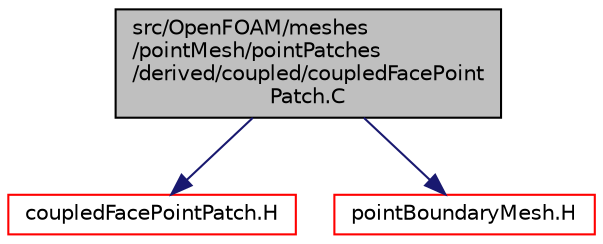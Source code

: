 digraph "src/OpenFOAM/meshes/pointMesh/pointPatches/derived/coupled/coupledFacePointPatch.C"
{
  bgcolor="transparent";
  edge [fontname="Helvetica",fontsize="10",labelfontname="Helvetica",labelfontsize="10"];
  node [fontname="Helvetica",fontsize="10",shape=record];
  Node0 [label="src/OpenFOAM/meshes\l/pointMesh/pointPatches\l/derived/coupled/coupledFacePoint\lPatch.C",height=0.2,width=0.4,color="black", fillcolor="grey75", style="filled", fontcolor="black"];
  Node0 -> Node1 [color="midnightblue",fontsize="10",style="solid",fontname="Helvetica"];
  Node1 [label="coupledFacePointPatch.H",height=0.2,width=0.4,color="red",URL="$a12251.html"];
  Node0 -> Node175 [color="midnightblue",fontsize="10",style="solid",fontname="Helvetica"];
  Node175 [label="pointBoundaryMesh.H",height=0.2,width=0.4,color="red",URL="$a12152.html"];
}
